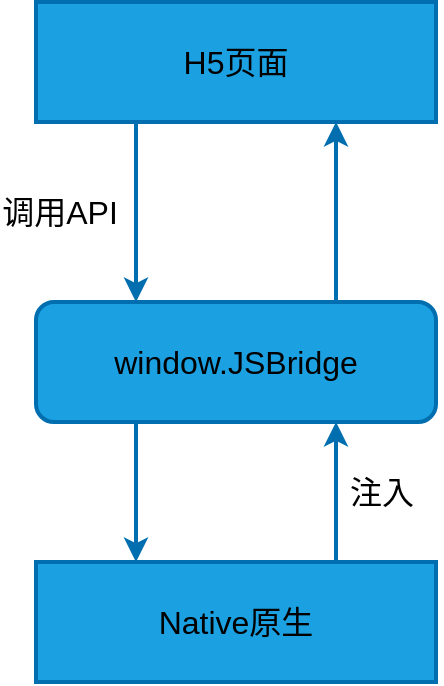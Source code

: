 <mxfile>
    <diagram id="nyz1MGy_HDtVn1Vl_d1i" name="第 1 页">
        <mxGraphModel dx="903" dy="2012" grid="1" gridSize="10" guides="1" tooltips="1" connect="1" arrows="1" fold="1" page="1" pageScale="1" pageWidth="827" pageHeight="1169" background="#ffffff" math="0" shadow="0">
            <root>
                <mxCell id="0"/>
                <mxCell id="1" parent="0"/>
                <mxCell id="7" value="" style="edgeStyle=none;html=1;exitX=0.25;exitY=1;exitDx=0;exitDy=0;entryX=0.25;entryY=0;entryDx=0;entryDy=0;fillColor=#1ba1e2;strokeColor=#006EAF;fontColor=#000000;strokeWidth=2;fontSize=16;" edge="1" parent="1" source="4" target="6">
                    <mxGeometry relative="1" as="geometry"/>
                </mxCell>
                <mxCell id="4" value="H5页面" style="rounded=0;whiteSpace=wrap;html=1;fillColor=#1ba1e2;fontColor=#000000;strokeColor=#006EAF;strokeWidth=2;fontSize=16;" vertex="1" parent="1">
                    <mxGeometry x="170" width="200" height="60" as="geometry"/>
                </mxCell>
                <mxCell id="17" value="" style="edgeStyle=none;html=1;entryX=0.75;entryY=1;entryDx=0;entryDy=0;exitX=0.75;exitY=0;exitDx=0;exitDy=0;fillColor=#1ba1e2;strokeColor=#006EAF;fontColor=#000000;strokeWidth=2;fontSize=16;" edge="1" parent="1" source="5" target="6">
                    <mxGeometry relative="1" as="geometry"/>
                </mxCell>
                <mxCell id="5" value="Native原生" style="rounded=0;whiteSpace=wrap;html=1;fillColor=#1ba1e2;fontColor=#000000;strokeColor=#006EAF;strokeWidth=2;fontSize=16;" vertex="1" parent="1">
                    <mxGeometry x="170" y="280" width="200" height="60" as="geometry"/>
                </mxCell>
                <mxCell id="15" value="" style="edgeStyle=none;html=1;exitX=0.25;exitY=1;exitDx=0;exitDy=0;entryX=0.25;entryY=0;entryDx=0;entryDy=0;fillColor=#1ba1e2;strokeColor=#006EAF;fontColor=#000000;strokeWidth=2;fontSize=16;" edge="1" parent="1" source="6" target="5">
                    <mxGeometry relative="1" as="geometry"/>
                </mxCell>
                <mxCell id="6" value="window.JSBridge" style="rounded=1;whiteSpace=wrap;html=1;fillColor=#1ba1e2;fontColor=#000000;strokeColor=#006EAF;strokeWidth=2;fontSize=16;" vertex="1" parent="1">
                    <mxGeometry x="170" y="150" width="200" height="60" as="geometry"/>
                </mxCell>
                <mxCell id="19" value="" style="edgeStyle=none;html=1;entryX=0.75;entryY=1;entryDx=0;entryDy=0;exitX=0.75;exitY=0;exitDx=0;exitDy=0;fillColor=#1ba1e2;strokeColor=#006EAF;fontColor=#000000;strokeWidth=2;fontSize=16;" edge="1" parent="1" source="6" target="4">
                    <mxGeometry relative="1" as="geometry">
                        <mxPoint x="300" y="290" as="sourcePoint"/>
                        <mxPoint x="300" y="220" as="targetPoint"/>
                    </mxGeometry>
                </mxCell>
                <mxCell id="22" value="注入" style="text;html=1;strokeColor=none;fillColor=none;align=center;verticalAlign=middle;whiteSpace=wrap;rounded=0;fontColor=#000000;strokeWidth=2;fontSize=16;" vertex="1" parent="1">
                    <mxGeometry x="313" y="230" width="60" height="30" as="geometry"/>
                </mxCell>
                <mxCell id="24" value="调用API" style="text;html=1;strokeColor=none;fillColor=none;align=center;verticalAlign=middle;whiteSpace=wrap;rounded=0;fontColor=#000000;strokeWidth=2;fontSize=16;" vertex="1" parent="1">
                    <mxGeometry x="152" y="90" width="60" height="30" as="geometry"/>
                </mxCell>
            </root>
        </mxGraphModel>
    </diagram>
</mxfile>